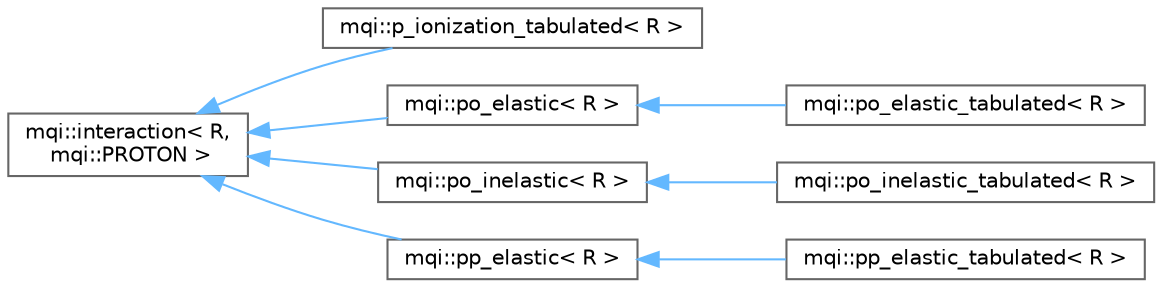 digraph "Graphical Class Hierarchy"
{
 // LATEX_PDF_SIZE
  bgcolor="transparent";
  edge [fontname=Helvetica,fontsize=10,labelfontname=Helvetica,labelfontsize=10];
  node [fontname=Helvetica,fontsize=10,shape=box,height=0.2,width=0.4];
  rankdir="LR";
  Node0 [id="Node000000",label="mqi::interaction\< R,\l mqi::PROTON \>",height=0.2,width=0.4,color="grey40", fillcolor="white", style="filled",URL="$classmqi_1_1interaction.html",tooltip=" "];
  Node0 -> Node1 [id="edge6_Node000000_Node000001",dir="back",color="steelblue1",style="solid",tooltip=" "];
  Node1 [id="Node000001",label="mqi::p_ionization_tabulated\< R \>",height=0.2,width=0.4,color="grey40", fillcolor="white", style="filled",URL="$classmqi_1_1p__ionization__tabulated.html",tooltip="Implements the ionization interaction for protons using tabulated data."];
  Node0 -> Node2 [id="edge7_Node000000_Node000002",dir="back",color="steelblue1",style="solid",tooltip=" "];
  Node2 [id="Node000002",label="mqi::po_elastic\< R \>",height=0.2,width=0.4,color="grey40", fillcolor="white", style="filled",URL="$classmqi_1_1po__elastic.html",tooltip="An analytical model for proton-oxygen elastic scattering."];
  Node2 -> Node3 [id="edge8_Node000002_Node000003",dir="back",color="steelblue1",style="solid",tooltip=" "];
  Node3 [id="Node000003",label="mqi::po_elastic_tabulated\< R \>",height=0.2,width=0.4,color="grey40", fillcolor="white", style="filled",URL="$classmqi_1_1po__elastic__tabulated.html",tooltip="A model for proton-oxygen elastic scattering that uses a tabulated cross-section."];
  Node0 -> Node4 [id="edge9_Node000000_Node000004",dir="back",color="steelblue1",style="solid",tooltip=" "];
  Node4 [id="Node000004",label="mqi::po_inelastic\< R \>",height=0.2,width=0.4,color="grey40", fillcolor="white", style="filled",URL="$classmqi_1_1po__inelastic.html",tooltip="Represents the inelastic interaction between a proton and an oxygen nucleus."];
  Node4 -> Node5 [id="edge10_Node000004_Node000005",dir="back",color="steelblue1",style="solid",tooltip=" "];
  Node5 [id="Node000005",label="mqi::po_inelastic_tabulated\< R \>",height=0.2,width=0.4,color="grey40", fillcolor="white", style="filled",URL="$classmqi_1_1po__inelastic__tabulated.html",tooltip="Represents p-O inelastic interaction using tabulated cross-section data."];
  Node0 -> Node6 [id="edge11_Node000000_Node000006",dir="back",color="steelblue1",style="solid",tooltip=" "];
  Node6 [id="Node000006",label="mqi::pp_elastic\< R \>",height=0.2,width=0.4,color="grey40", fillcolor="white", style="filled",URL="$classmqi_1_1pp__elastic.html",tooltip="Represents the elastic interaction between two protons."];
  Node6 -> Node7 [id="edge12_Node000006_Node000007",dir="back",color="steelblue1",style="solid",tooltip=" "];
  Node7 [id="Node000007",label="mqi::pp_elastic_tabulated\< R \>",height=0.2,width=0.4,color="grey40", fillcolor="white", style="filled",URL="$classmqi_1_1pp__elastic__tabulated.html",tooltip="Represents p-p elastic interaction using tabulated cross-section data."];
}

